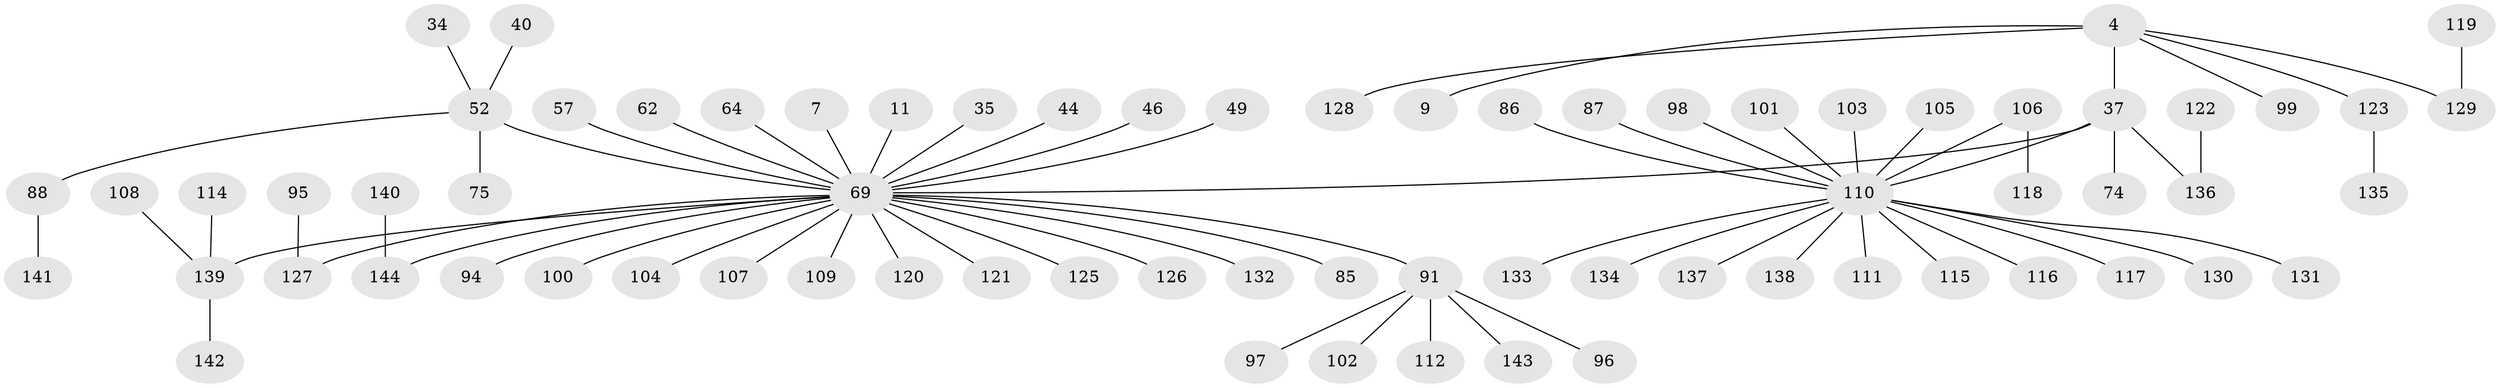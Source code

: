 // original degree distribution, {20: 0.006944444444444444, 6: 0.006944444444444444, 8: 0.013888888888888888, 7: 0.020833333333333332, 5: 0.04861111111111111, 3: 0.0763888888888889, 1: 0.6736111111111112, 2: 0.10416666666666667, 10: 0.006944444444444444, 4: 0.041666666666666664}
// Generated by graph-tools (version 1.1) at 2025/47/03/09/25 04:47:12]
// undirected, 72 vertices, 71 edges
graph export_dot {
graph [start="1"]
  node [color=gray90,style=filled];
  4;
  7;
  9;
  11;
  34;
  35;
  37 [super="+2"];
  40;
  44;
  46;
  49;
  52 [super="+30"];
  57;
  62;
  64;
  69 [super="+39+42+29+1"];
  74;
  75;
  85;
  86;
  87;
  88;
  91 [super="+5+76+36+84+89"];
  94;
  95 [super="+66"];
  96;
  97;
  98;
  99;
  100;
  101;
  102;
  103;
  104;
  105;
  106;
  107;
  108;
  109;
  110 [super="+67+90+51+47+53+54+59+73+82+93+79"];
  111;
  112;
  114;
  115;
  116;
  117;
  118;
  119;
  120;
  121;
  122;
  123;
  125;
  126;
  127 [super="+6"];
  128;
  129 [super="+71+92"];
  130;
  131;
  132;
  133;
  134;
  135;
  136 [super="+78"];
  137;
  138;
  139 [super="+33+45+55+77+80+83"];
  140;
  141;
  142;
  143;
  144 [super="+124"];
  4 -- 9;
  4 -- 37 [weight=2];
  4 -- 99;
  4 -- 123;
  4 -- 128;
  4 -- 129;
  7 -- 69;
  11 -- 69;
  34 -- 52;
  35 -- 69;
  37 -- 74;
  37 -- 69 [weight=2];
  37 -- 110;
  37 -- 136;
  40 -- 52;
  44 -- 69;
  46 -- 69;
  49 -- 69;
  52 -- 75;
  52 -- 88;
  52 -- 69 [weight=2];
  57 -- 69;
  62 -- 69;
  64 -- 69;
  69 -- 94;
  69 -- 125;
  69 -- 100;
  69 -- 107;
  69 -- 85;
  69 -- 132;
  69 -- 91;
  69 -- 104;
  69 -- 109;
  69 -- 120;
  69 -- 121;
  69 -- 126;
  69 -- 127;
  69 -- 139;
  69 -- 144;
  86 -- 110;
  87 -- 110;
  88 -- 141;
  91 -- 102;
  91 -- 96;
  91 -- 97;
  91 -- 112;
  91 -- 143;
  95 -- 127;
  98 -- 110;
  101 -- 110;
  103 -- 110;
  105 -- 110;
  106 -- 118;
  106 -- 110;
  108 -- 139;
  110 -- 137;
  110 -- 138;
  110 -- 131;
  110 -- 133;
  110 -- 134;
  110 -- 111;
  110 -- 115;
  110 -- 116;
  110 -- 117;
  110 -- 130;
  114 -- 139;
  119 -- 129;
  122 -- 136;
  123 -- 135;
  139 -- 142;
  140 -- 144;
}
